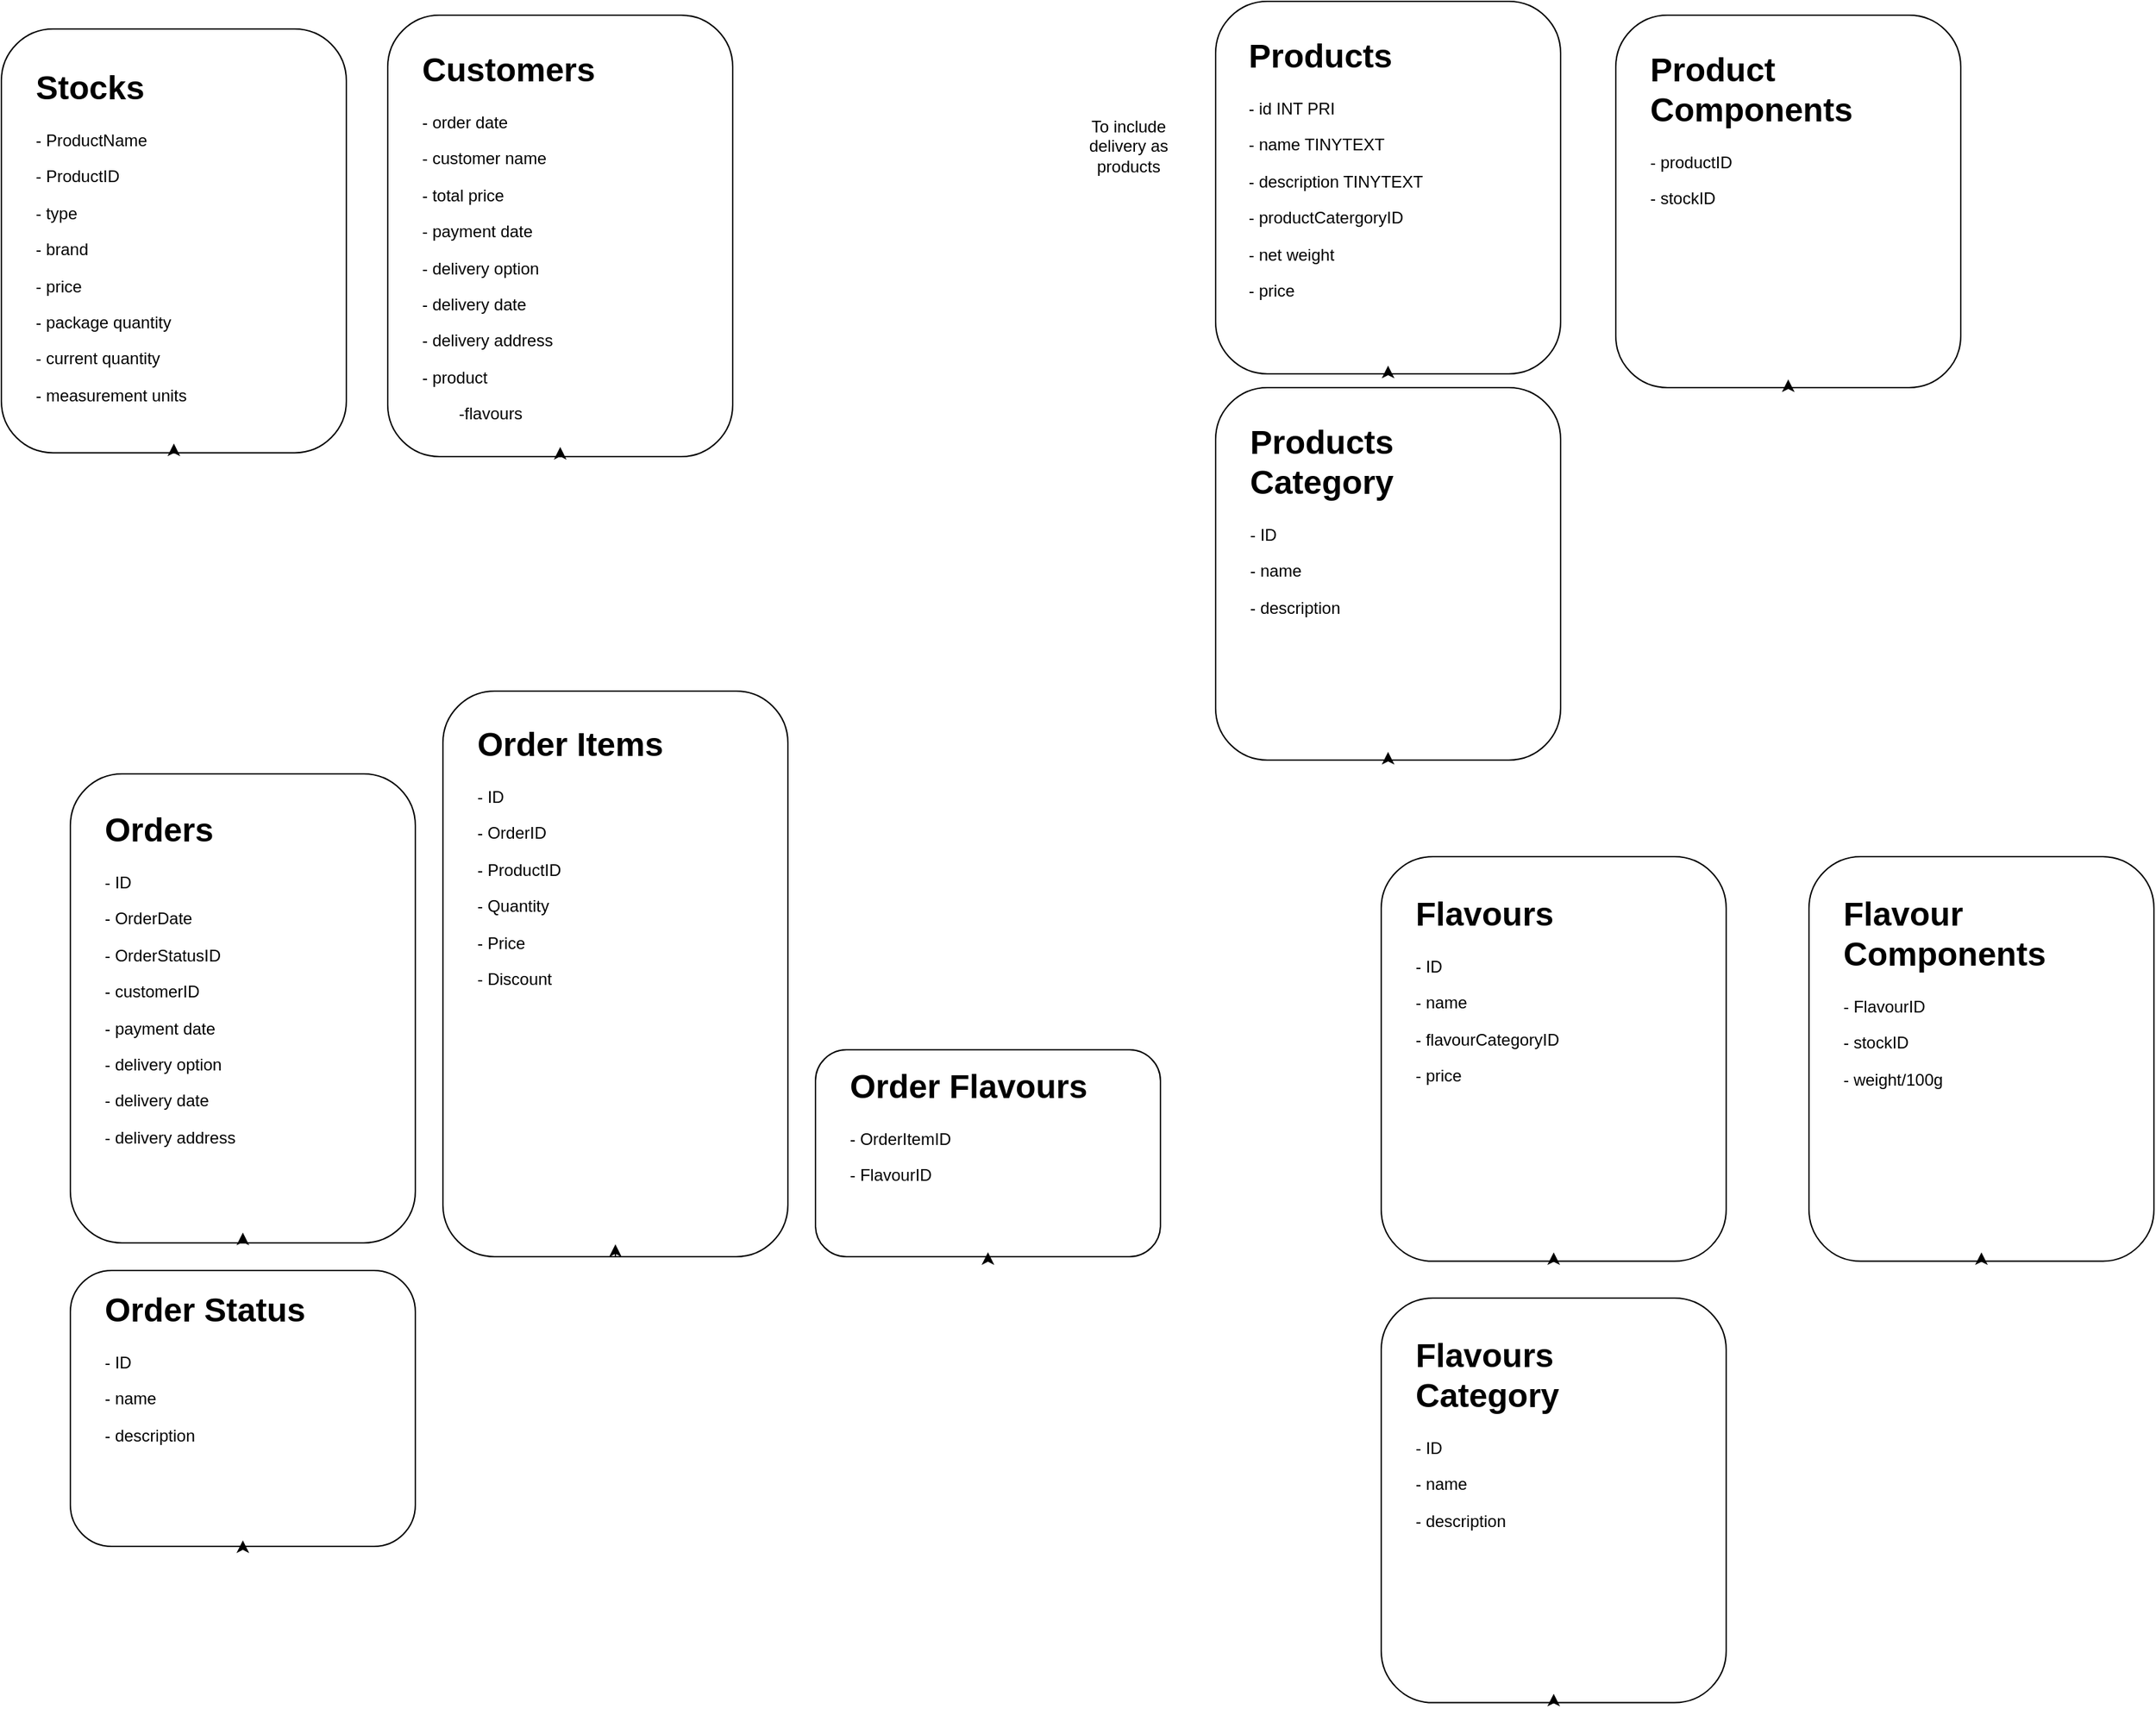 <mxfile version="23.1.5" type="device">
  <diagram name="Page-1" id="VllstWXRRn4wCHItSRXa">
    <mxGraphModel dx="933" dy="1341" grid="1" gridSize="10" guides="1" tooltips="1" connect="1" arrows="1" fold="1" page="1" pageScale="1" pageWidth="827" pageHeight="1169" math="0" shadow="0">
      <root>
        <mxCell id="0" />
        <mxCell id="1" parent="0" />
        <mxCell id="C9zfe58r3XErGKjpOcmI-8" value="" style="group" parent="1" vertex="1" connectable="0">
          <mxGeometry x="40" y="60" width="250" height="330" as="geometry" />
        </mxCell>
        <mxCell id="C9zfe58r3XErGKjpOcmI-1" value="" style="rounded=1;whiteSpace=wrap;html=1;" parent="C9zfe58r3XErGKjpOcmI-8" vertex="1">
          <mxGeometry width="250" height="307.241" as="geometry" />
        </mxCell>
        <mxCell id="C9zfe58r3XErGKjpOcmI-6" style="edgeStyle=orthogonalEdgeStyle;rounded=0;orthogonalLoop=1;jettySize=auto;html=1;exitX=0.5;exitY=1;exitDx=0;exitDy=0;entryX=0.5;entryY=0.978;entryDx=0;entryDy=0;entryPerimeter=0;" parent="C9zfe58r3XErGKjpOcmI-8" source="C9zfe58r3XErGKjpOcmI-1" target="C9zfe58r3XErGKjpOcmI-1" edge="1">
          <mxGeometry relative="1" as="geometry" />
        </mxCell>
        <mxCell id="C9zfe58r3XErGKjpOcmI-7" value="&lt;h1&gt;Stocks&lt;/h1&gt;&lt;p&gt;- ProductName&lt;/p&gt;&lt;p&gt;- ProductID&lt;/p&gt;&lt;p&gt;- type&lt;/p&gt;&lt;p&gt;- brand&lt;/p&gt;&lt;p&gt;- price&lt;/p&gt;&lt;p&gt;- package quantity&lt;/p&gt;&lt;p&gt;- current quantity&lt;/p&gt;&lt;p&gt;- measurement units&lt;/p&gt;" style="text;html=1;strokeColor=none;fillColor=none;spacing=5;spacingTop=-20;whiteSpace=wrap;overflow=hidden;rounded=0;" parent="C9zfe58r3XErGKjpOcmI-8" vertex="1">
          <mxGeometry x="20" y="22.759" width="210" height="307.241" as="geometry" />
        </mxCell>
        <mxCell id="C9zfe58r3XErGKjpOcmI-13" value="" style="group" parent="1" vertex="1" connectable="0">
          <mxGeometry x="1040" y="660" width="250" height="315" as="geometry" />
        </mxCell>
        <mxCell id="C9zfe58r3XErGKjpOcmI-14" value="" style="rounded=1;whiteSpace=wrap;html=1;" parent="C9zfe58r3XErGKjpOcmI-13" vertex="1">
          <mxGeometry width="250" height="293.276" as="geometry" />
        </mxCell>
        <mxCell id="C9zfe58r3XErGKjpOcmI-15" style="edgeStyle=orthogonalEdgeStyle;rounded=0;orthogonalLoop=1;jettySize=auto;html=1;exitX=0.5;exitY=1;exitDx=0;exitDy=0;entryX=0.5;entryY=0.978;entryDx=0;entryDy=0;entryPerimeter=0;" parent="C9zfe58r3XErGKjpOcmI-13" source="C9zfe58r3XErGKjpOcmI-14" target="C9zfe58r3XErGKjpOcmI-14" edge="1">
          <mxGeometry relative="1" as="geometry" />
        </mxCell>
        <mxCell id="C9zfe58r3XErGKjpOcmI-16" value="&lt;h1&gt;Flavours&lt;/h1&gt;&lt;p&gt;- ID&lt;/p&gt;&lt;p&gt;- name&lt;/p&gt;&lt;p&gt;- flavourCategoryID&lt;/p&gt;&lt;p&gt;- price&lt;/p&gt;" style="text;html=1;strokeColor=none;fillColor=none;spacing=5;spacingTop=-20;whiteSpace=wrap;overflow=hidden;rounded=0;" parent="C9zfe58r3XErGKjpOcmI-13" vertex="1">
          <mxGeometry x="20" y="21.724" width="210" height="293.276" as="geometry" />
        </mxCell>
        <mxCell id="C9zfe58r3XErGKjpOcmI-17" value="" style="group" parent="1" vertex="1" connectable="0">
          <mxGeometry x="90" y="600" width="250" height="340" as="geometry" />
        </mxCell>
        <mxCell id="C9zfe58r3XErGKjpOcmI-18" value="" style="rounded=1;whiteSpace=wrap;html=1;" parent="C9zfe58r3XErGKjpOcmI-17" vertex="1">
          <mxGeometry width="250" height="340" as="geometry" />
        </mxCell>
        <mxCell id="C9zfe58r3XErGKjpOcmI-19" style="edgeStyle=orthogonalEdgeStyle;rounded=0;orthogonalLoop=1;jettySize=auto;html=1;exitX=0.5;exitY=1;exitDx=0;exitDy=0;entryX=0.5;entryY=0.978;entryDx=0;entryDy=0;entryPerimeter=0;" parent="C9zfe58r3XErGKjpOcmI-17" source="C9zfe58r3XErGKjpOcmI-18" target="C9zfe58r3XErGKjpOcmI-18" edge="1">
          <mxGeometry relative="1" as="geometry" />
        </mxCell>
        <mxCell id="C9zfe58r3XErGKjpOcmI-20" value="&lt;h1&gt;Orders&lt;/h1&gt;&lt;p&gt;- ID&lt;/p&gt;&lt;p&gt;- OrderDate&lt;/p&gt;&lt;p&gt;- OrderStatusID&lt;/p&gt;&lt;p&gt;- customerID&lt;/p&gt;&lt;p&gt;- payment date&lt;/p&gt;&lt;p&gt;- delivery option&lt;/p&gt;&lt;p&gt;- delivery date&lt;/p&gt;&lt;p&gt;- delivery address&lt;/p&gt;" style="text;html=1;strokeColor=none;fillColor=none;spacing=5;spacingTop=-20;whiteSpace=wrap;overflow=hidden;rounded=0;" parent="C9zfe58r3XErGKjpOcmI-17" vertex="1">
          <mxGeometry x="20" y="21.25" width="210" height="318.75" as="geometry" />
        </mxCell>
        <mxCell id="C9zfe58r3XErGKjpOcmI-26" value="" style="group" parent="1" vertex="1" connectable="0">
          <mxGeometry x="630" y="800" width="250" height="150" as="geometry" />
        </mxCell>
        <mxCell id="C9zfe58r3XErGKjpOcmI-27" value="" style="rounded=1;whiteSpace=wrap;html=1;" parent="C9zfe58r3XErGKjpOcmI-26" vertex="1">
          <mxGeometry width="250" height="150" as="geometry" />
        </mxCell>
        <mxCell id="C9zfe58r3XErGKjpOcmI-28" style="edgeStyle=orthogonalEdgeStyle;rounded=0;orthogonalLoop=1;jettySize=auto;html=1;exitX=0.5;exitY=1;exitDx=0;exitDy=0;entryX=0.5;entryY=0.978;entryDx=0;entryDy=0;entryPerimeter=0;" parent="C9zfe58r3XErGKjpOcmI-26" source="C9zfe58r3XErGKjpOcmI-27" target="C9zfe58r3XErGKjpOcmI-27" edge="1">
          <mxGeometry relative="1" as="geometry" />
        </mxCell>
        <mxCell id="C9zfe58r3XErGKjpOcmI-29" value="&lt;h1&gt;Order Flavours&lt;/h1&gt;&lt;p&gt;- OrderItemID&lt;/p&gt;&lt;p&gt;- FlavourID&lt;/p&gt;" style="text;html=1;strokeColor=none;fillColor=none;spacing=5;spacingTop=-20;whiteSpace=wrap;overflow=hidden;rounded=0;" parent="C9zfe58r3XErGKjpOcmI-26" vertex="1">
          <mxGeometry x="20" y="7.12" width="210" height="139.222" as="geometry" />
        </mxCell>
        <mxCell id="C9zfe58r3XErGKjpOcmI-9" value="" style="group" parent="1" vertex="1" connectable="0">
          <mxGeometry x="920" y="40" width="250" height="290" as="geometry" />
        </mxCell>
        <mxCell id="C9zfe58r3XErGKjpOcmI-10" value="" style="rounded=1;whiteSpace=wrap;html=1;" parent="C9zfe58r3XErGKjpOcmI-9" vertex="1">
          <mxGeometry width="250" height="270" as="geometry" />
        </mxCell>
        <mxCell id="C9zfe58r3XErGKjpOcmI-11" style="edgeStyle=orthogonalEdgeStyle;rounded=0;orthogonalLoop=1;jettySize=auto;html=1;exitX=0.5;exitY=1;exitDx=0;exitDy=0;entryX=0.5;entryY=0.978;entryDx=0;entryDy=0;entryPerimeter=0;" parent="C9zfe58r3XErGKjpOcmI-9" source="C9zfe58r3XErGKjpOcmI-10" target="C9zfe58r3XErGKjpOcmI-10" edge="1">
          <mxGeometry relative="1" as="geometry" />
        </mxCell>
        <mxCell id="C9zfe58r3XErGKjpOcmI-12" value="&lt;h1&gt;Products&lt;/h1&gt;&lt;p&gt;- id INT PRI&lt;/p&gt;&lt;p&gt;- name TINYTEXT&lt;/p&gt;&lt;p&gt;- description TINYTEXT&lt;/p&gt;&lt;p&gt;- productCatergoryID&lt;/p&gt;&lt;p&gt;- net weight&lt;/p&gt;&lt;p&gt;- price&lt;/p&gt;" style="text;html=1;strokeColor=none;fillColor=none;spacing=5;spacingTop=-20;whiteSpace=wrap;overflow=hidden;rounded=0;" parent="C9zfe58r3XErGKjpOcmI-9" vertex="1">
          <mxGeometry x="18.519" y="20" width="194.444" height="270" as="geometry" />
        </mxCell>
        <mxCell id="0n4ScGVHsQ4rE3W0SoDz-6" value="" style="group" parent="1" vertex="1" connectable="0">
          <mxGeometry x="320" y="50" width="250" height="320" as="geometry" />
        </mxCell>
        <mxCell id="C9zfe58r3XErGKjpOcmI-22" value="" style="rounded=1;whiteSpace=wrap;html=1;" parent="0n4ScGVHsQ4rE3W0SoDz-6" vertex="1">
          <mxGeometry width="250" height="320" as="geometry" />
        </mxCell>
        <mxCell id="C9zfe58r3XErGKjpOcmI-24" value="&lt;h1&gt;Customers&lt;/h1&gt;&lt;p&gt;- order date&lt;/p&gt;&lt;p&gt;- customer name&lt;/p&gt;&lt;p&gt;- total price&lt;/p&gt;&lt;p&gt;- payment date&lt;/p&gt;&lt;p&gt;- delivery option&lt;/p&gt;&lt;p&gt;- delivery date&lt;/p&gt;&lt;p&gt;- delivery address&lt;/p&gt;&lt;p&gt;- product&lt;/p&gt;&lt;p&gt;&lt;span style=&quot;white-space: pre;&quot;&gt;&#x9;&lt;/span&gt;-flavours&lt;br&gt;&lt;/p&gt;" style="text;html=1;strokeColor=none;fillColor=none;spacing=5;spacingTop=-20;whiteSpace=wrap;overflow=hidden;rounded=0;" parent="0n4ScGVHsQ4rE3W0SoDz-6" vertex="1">
          <mxGeometry x="20" y="20" width="210" height="300" as="geometry" />
        </mxCell>
        <mxCell id="C9zfe58r3XErGKjpOcmI-23" style="edgeStyle=orthogonalEdgeStyle;rounded=0;orthogonalLoop=1;jettySize=auto;html=1;exitX=0.5;exitY=1;exitDx=0;exitDy=0;entryX=0.5;entryY=0.978;entryDx=0;entryDy=0;entryPerimeter=0;" parent="0n4ScGVHsQ4rE3W0SoDz-6" source="C9zfe58r3XErGKjpOcmI-22" target="C9zfe58r3XErGKjpOcmI-22" edge="1">
          <mxGeometry relative="1" as="geometry" />
        </mxCell>
        <mxCell id="0n4ScGVHsQ4rE3W0SoDz-7" value="" style="group" parent="1" vertex="1" connectable="0">
          <mxGeometry x="360" y="540" width="250" height="410" as="geometry" />
        </mxCell>
        <mxCell id="0n4ScGVHsQ4rE3W0SoDz-8" value="" style="rounded=1;whiteSpace=wrap;html=1;" parent="0n4ScGVHsQ4rE3W0SoDz-7" vertex="1">
          <mxGeometry width="250" height="410" as="geometry" />
        </mxCell>
        <mxCell id="0n4ScGVHsQ4rE3W0SoDz-9" style="edgeStyle=orthogonalEdgeStyle;rounded=0;orthogonalLoop=1;jettySize=auto;html=1;exitX=0.5;exitY=1;exitDx=0;exitDy=0;entryX=0.5;entryY=0.978;entryDx=0;entryDy=0;entryPerimeter=0;" parent="0n4ScGVHsQ4rE3W0SoDz-7" source="0n4ScGVHsQ4rE3W0SoDz-8" target="0n4ScGVHsQ4rE3W0SoDz-8" edge="1">
          <mxGeometry relative="1" as="geometry" />
        </mxCell>
        <mxCell id="0n4ScGVHsQ4rE3W0SoDz-10" value="&lt;h1&gt;Order Items&lt;/h1&gt;&lt;p&gt;- ID&lt;/p&gt;&lt;p&gt;- OrderID&lt;/p&gt;&lt;p&gt;- ProductID&lt;/p&gt;&lt;p&gt;- Quantity&lt;/p&gt;&lt;p&gt;- Price&lt;/p&gt;&lt;p&gt;- Discount&lt;/p&gt;" style="text;html=1;strokeColor=none;fillColor=none;spacing=5;spacingTop=-20;whiteSpace=wrap;overflow=hidden;rounded=0;" parent="0n4ScGVHsQ4rE3W0SoDz-7" vertex="1">
          <mxGeometry x="20" y="19.46" width="210" height="380.54" as="geometry" />
        </mxCell>
        <mxCell id="0n4ScGVHsQ4rE3W0SoDz-11" value="" style="group" parent="1" vertex="1" connectable="0">
          <mxGeometry x="1350" y="660" width="250" height="315" as="geometry" />
        </mxCell>
        <mxCell id="0n4ScGVHsQ4rE3W0SoDz-12" value="" style="rounded=1;whiteSpace=wrap;html=1;" parent="0n4ScGVHsQ4rE3W0SoDz-11" vertex="1">
          <mxGeometry width="250" height="293.276" as="geometry" />
        </mxCell>
        <mxCell id="0n4ScGVHsQ4rE3W0SoDz-13" style="edgeStyle=orthogonalEdgeStyle;rounded=0;orthogonalLoop=1;jettySize=auto;html=1;exitX=0.5;exitY=1;exitDx=0;exitDy=0;entryX=0.5;entryY=0.978;entryDx=0;entryDy=0;entryPerimeter=0;" parent="0n4ScGVHsQ4rE3W0SoDz-11" source="0n4ScGVHsQ4rE3W0SoDz-12" target="0n4ScGVHsQ4rE3W0SoDz-12" edge="1">
          <mxGeometry relative="1" as="geometry" />
        </mxCell>
        <mxCell id="0n4ScGVHsQ4rE3W0SoDz-14" value="&lt;h1&gt;Flavour Components&lt;/h1&gt;&lt;p&gt;- FlavourID&lt;/p&gt;&lt;p&gt;- stockID&lt;/p&gt;&lt;p&gt;&lt;span style=&quot;background-color: initial;&quot;&gt;- weight/100g&lt;/span&gt;&lt;/p&gt;" style="text;html=1;strokeColor=none;fillColor=none;spacing=5;spacingTop=-20;whiteSpace=wrap;overflow=hidden;rounded=0;" parent="0n4ScGVHsQ4rE3W0SoDz-11" vertex="1">
          <mxGeometry x="20" y="21.724" width="210" height="293.276" as="geometry" />
        </mxCell>
        <mxCell id="0n4ScGVHsQ4rE3W0SoDz-15" value="" style="group" parent="1" vertex="1" connectable="0">
          <mxGeometry x="1040" y="980" width="250" height="315" as="geometry" />
        </mxCell>
        <mxCell id="0n4ScGVHsQ4rE3W0SoDz-16" value="" style="rounded=1;whiteSpace=wrap;html=1;" parent="0n4ScGVHsQ4rE3W0SoDz-15" vertex="1">
          <mxGeometry width="250" height="293.276" as="geometry" />
        </mxCell>
        <mxCell id="0n4ScGVHsQ4rE3W0SoDz-17" style="edgeStyle=orthogonalEdgeStyle;rounded=0;orthogonalLoop=1;jettySize=auto;html=1;exitX=0.5;exitY=1;exitDx=0;exitDy=0;entryX=0.5;entryY=0.978;entryDx=0;entryDy=0;entryPerimeter=0;" parent="0n4ScGVHsQ4rE3W0SoDz-15" source="0n4ScGVHsQ4rE3W0SoDz-16" target="0n4ScGVHsQ4rE3W0SoDz-16" edge="1">
          <mxGeometry relative="1" as="geometry" />
        </mxCell>
        <mxCell id="0n4ScGVHsQ4rE3W0SoDz-18" value="&lt;h1&gt;Flavours Category&lt;/h1&gt;&lt;p&gt;- ID&amp;nbsp;&lt;/p&gt;&lt;p&gt;- name&lt;/p&gt;&lt;p&gt;- description&lt;/p&gt;" style="text;html=1;strokeColor=none;fillColor=none;spacing=5;spacingTop=-20;whiteSpace=wrap;overflow=hidden;rounded=0;" parent="0n4ScGVHsQ4rE3W0SoDz-15" vertex="1">
          <mxGeometry x="20" y="21.724" width="210" height="293.276" as="geometry" />
        </mxCell>
        <mxCell id="0n4ScGVHsQ4rE3W0SoDz-20" value="" style="group" parent="1" vertex="1" connectable="0">
          <mxGeometry x="920" y="320" width="250" height="290" as="geometry" />
        </mxCell>
        <mxCell id="0n4ScGVHsQ4rE3W0SoDz-21" value="" style="rounded=1;whiteSpace=wrap;html=1;" parent="0n4ScGVHsQ4rE3W0SoDz-20" vertex="1">
          <mxGeometry width="250" height="270" as="geometry" />
        </mxCell>
        <mxCell id="0n4ScGVHsQ4rE3W0SoDz-22" style="edgeStyle=orthogonalEdgeStyle;rounded=0;orthogonalLoop=1;jettySize=auto;html=1;exitX=0.5;exitY=1;exitDx=0;exitDy=0;entryX=0.5;entryY=0.978;entryDx=0;entryDy=0;entryPerimeter=0;" parent="0n4ScGVHsQ4rE3W0SoDz-20" source="0n4ScGVHsQ4rE3W0SoDz-21" target="0n4ScGVHsQ4rE3W0SoDz-21" edge="1">
          <mxGeometry relative="1" as="geometry" />
        </mxCell>
        <mxCell id="0n4ScGVHsQ4rE3W0SoDz-23" value="&lt;h1&gt;Products Category&lt;/h1&gt;&lt;p&gt;- ID&lt;/p&gt;&lt;p&gt;- name&lt;/p&gt;&lt;p&gt;- description&lt;/p&gt;" style="text;html=1;strokeColor=none;fillColor=none;spacing=5;spacingTop=-20;whiteSpace=wrap;overflow=hidden;rounded=0;" parent="0n4ScGVHsQ4rE3W0SoDz-20" vertex="1">
          <mxGeometry x="20" y="20" width="210" height="270" as="geometry" />
        </mxCell>
        <mxCell id="0n4ScGVHsQ4rE3W0SoDz-25" value="" style="group" parent="1" vertex="1" connectable="0">
          <mxGeometry x="1210" y="50" width="250" height="290" as="geometry" />
        </mxCell>
        <mxCell id="0n4ScGVHsQ4rE3W0SoDz-26" value="" style="rounded=1;whiteSpace=wrap;html=1;" parent="0n4ScGVHsQ4rE3W0SoDz-25" vertex="1">
          <mxGeometry width="250" height="270" as="geometry" />
        </mxCell>
        <mxCell id="0n4ScGVHsQ4rE3W0SoDz-27" style="edgeStyle=orthogonalEdgeStyle;rounded=0;orthogonalLoop=1;jettySize=auto;html=1;exitX=0.5;exitY=1;exitDx=0;exitDy=0;entryX=0.5;entryY=0.978;entryDx=0;entryDy=0;entryPerimeter=0;" parent="0n4ScGVHsQ4rE3W0SoDz-25" source="0n4ScGVHsQ4rE3W0SoDz-26" target="0n4ScGVHsQ4rE3W0SoDz-26" edge="1">
          <mxGeometry relative="1" as="geometry" />
        </mxCell>
        <mxCell id="0n4ScGVHsQ4rE3W0SoDz-28" value="&lt;h1&gt;Product Components&lt;/h1&gt;&lt;p&gt;- productID&lt;br&gt;&lt;/p&gt;&lt;p&gt;- stockID&lt;/p&gt;" style="text;html=1;strokeColor=none;fillColor=none;spacing=5;spacingTop=-20;whiteSpace=wrap;overflow=hidden;rounded=0;" parent="0n4ScGVHsQ4rE3W0SoDz-25" vertex="1">
          <mxGeometry x="20" y="20" width="210" height="270" as="geometry" />
        </mxCell>
        <mxCell id="0n4ScGVHsQ4rE3W0SoDz-30" value="To include delivery as products" style="text;html=1;strokeColor=none;fillColor=none;align=center;verticalAlign=middle;whiteSpace=wrap;rounded=0;" parent="1" vertex="1">
          <mxGeometry x="827" y="100" width="60" height="90" as="geometry" />
        </mxCell>
        <mxCell id="0n4ScGVHsQ4rE3W0SoDz-31" value="" style="group" parent="1" vertex="1" connectable="0">
          <mxGeometry x="90" y="960" width="250" height="200" as="geometry" />
        </mxCell>
        <mxCell id="0n4ScGVHsQ4rE3W0SoDz-32" value="" style="rounded=1;whiteSpace=wrap;html=1;" parent="0n4ScGVHsQ4rE3W0SoDz-31" vertex="1">
          <mxGeometry width="250" height="200" as="geometry" />
        </mxCell>
        <mxCell id="0n4ScGVHsQ4rE3W0SoDz-33" style="edgeStyle=orthogonalEdgeStyle;rounded=0;orthogonalLoop=1;jettySize=auto;html=1;exitX=0.5;exitY=1;exitDx=0;exitDy=0;entryX=0.5;entryY=0.978;entryDx=0;entryDy=0;entryPerimeter=0;" parent="0n4ScGVHsQ4rE3W0SoDz-31" source="0n4ScGVHsQ4rE3W0SoDz-32" target="0n4ScGVHsQ4rE3W0SoDz-32" edge="1">
          <mxGeometry relative="1" as="geometry" />
        </mxCell>
        <mxCell id="0n4ScGVHsQ4rE3W0SoDz-34" value="&lt;h1&gt;Order Status&lt;/h1&gt;&lt;p&gt;- ID&lt;/p&gt;&lt;p&gt;- name&lt;br&gt;&lt;/p&gt;&lt;p&gt;- description&lt;/p&gt;" style="text;html=1;strokeColor=none;fillColor=none;spacing=5;spacingTop=-20;whiteSpace=wrap;overflow=hidden;rounded=0;" parent="0n4ScGVHsQ4rE3W0SoDz-31" vertex="1">
          <mxGeometry x="20" y="9.493" width="210" height="185.629" as="geometry" />
        </mxCell>
      </root>
    </mxGraphModel>
  </diagram>
</mxfile>
